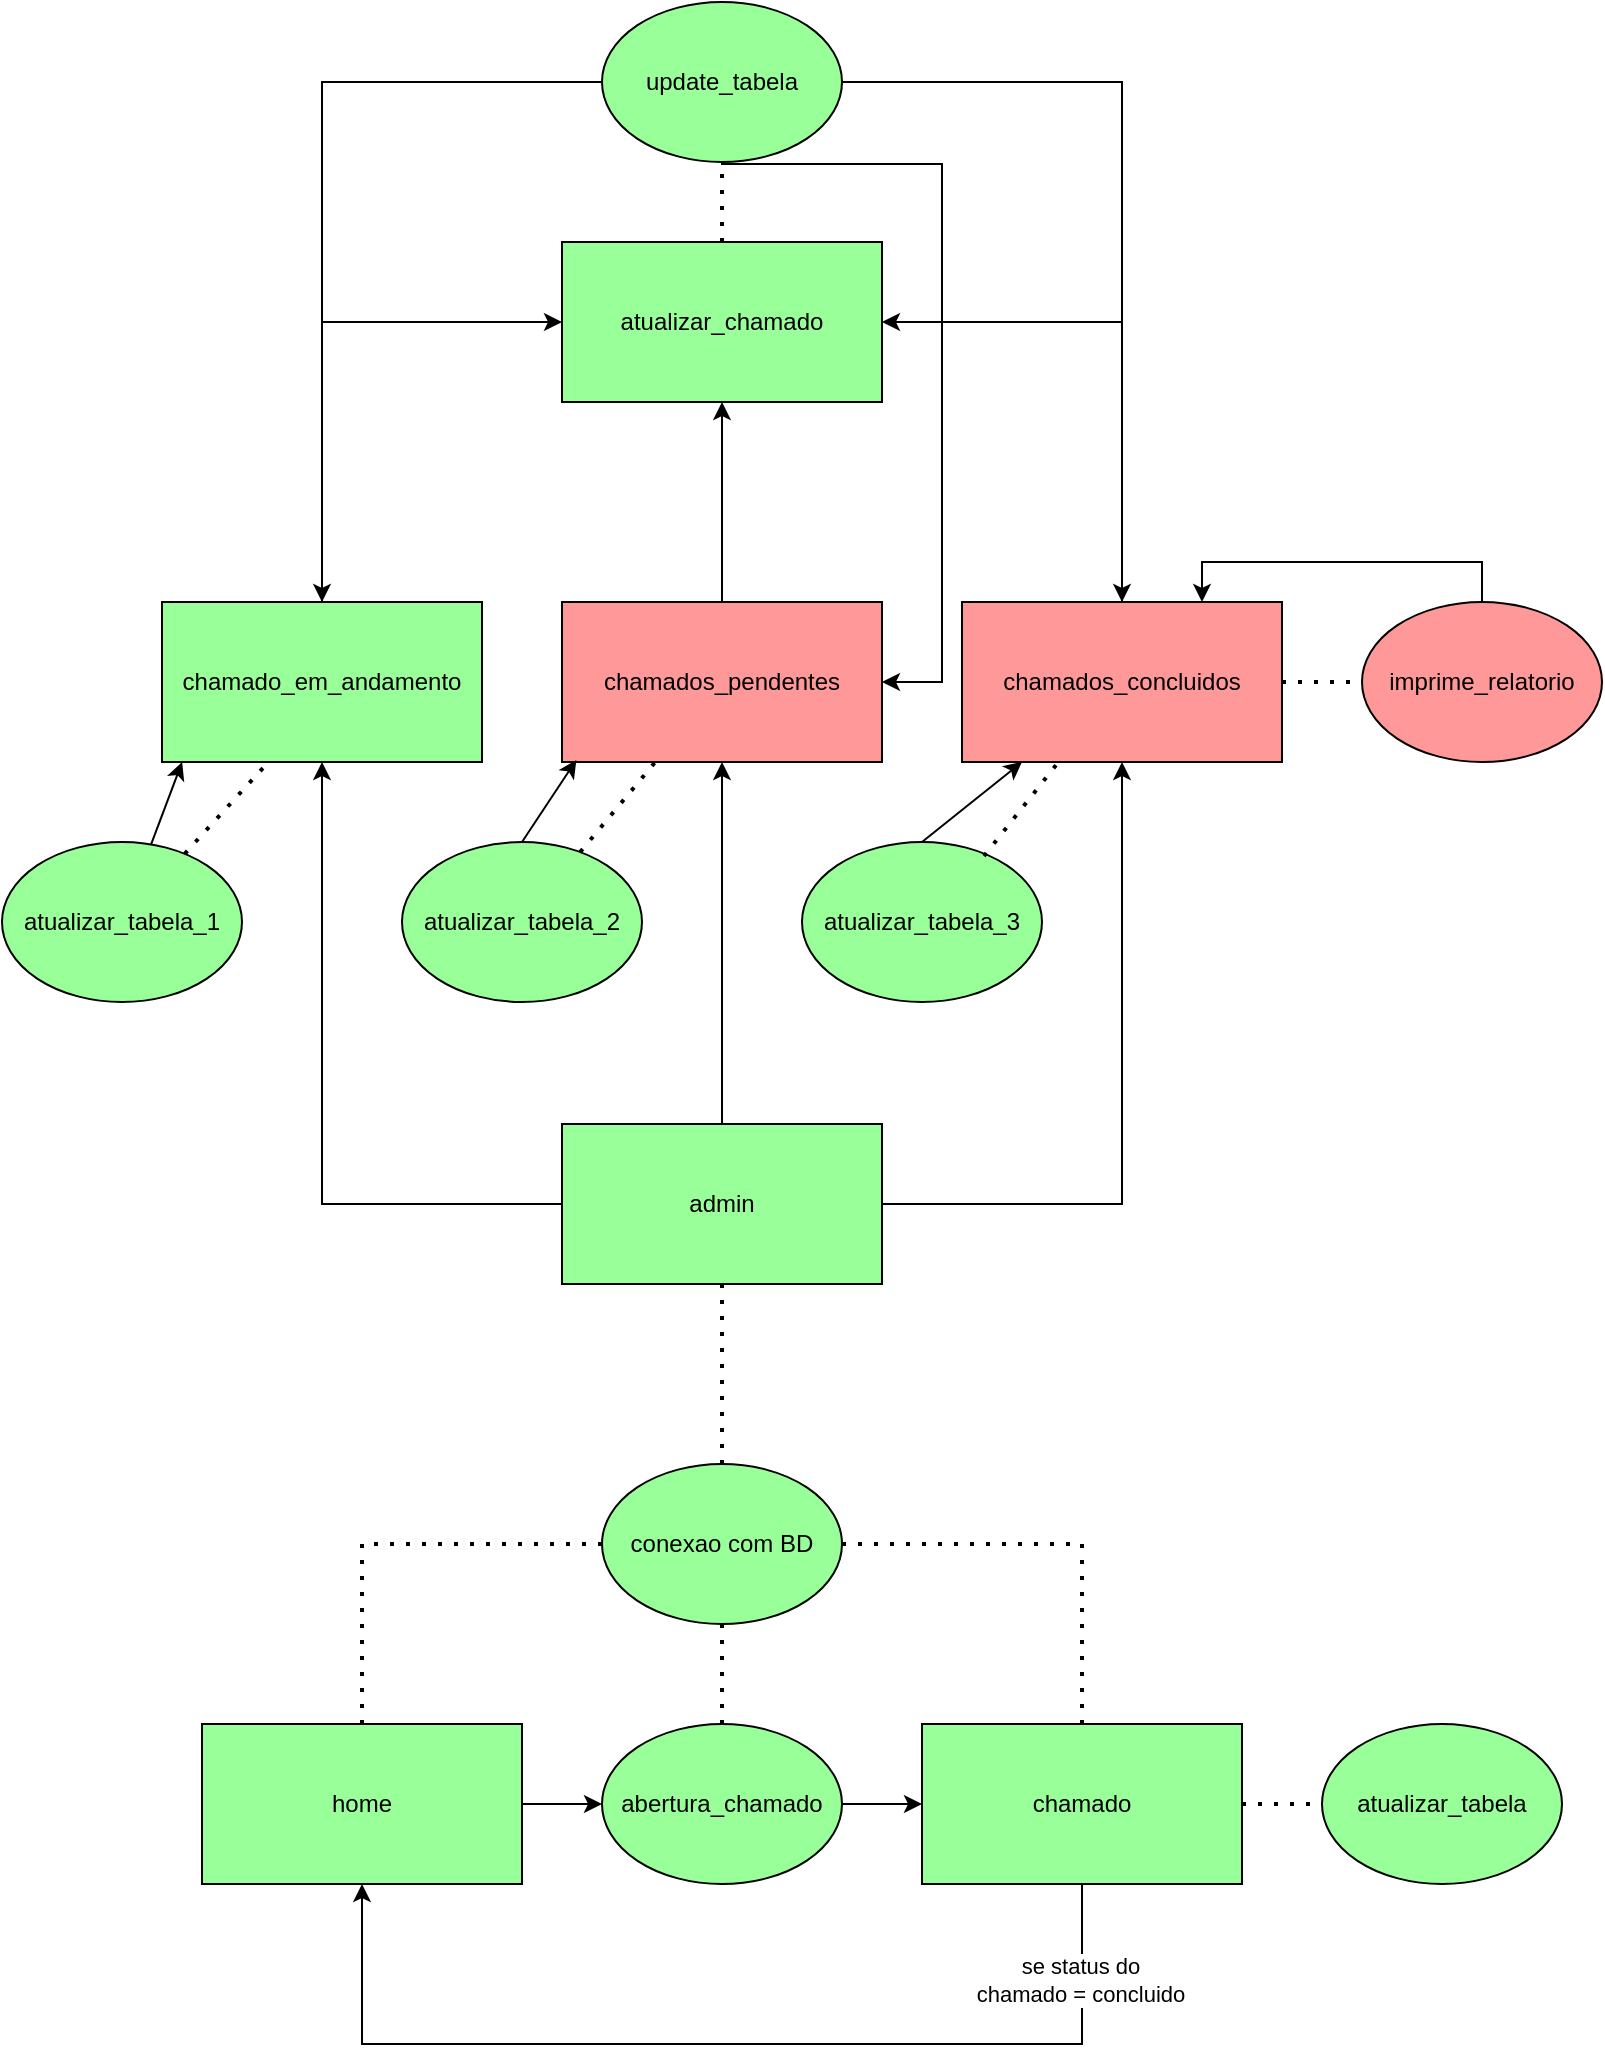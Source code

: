 <mxfile version="21.0.8" type="github">
  <diagram name="Página-1" id="KPXgi-UX2MajdnbyNQGS">
    <mxGraphModel dx="2093" dy="1865" grid="1" gridSize="10" guides="1" tooltips="1" connect="1" arrows="1" fold="1" page="1" pageScale="1" pageWidth="827" pageHeight="1169" math="0" shadow="0">
      <root>
        <mxCell id="0" />
        <mxCell id="1" parent="0" />
        <mxCell id="w-20aDRWs6tAkl76wKMx-5" value="" style="edgeStyle=orthogonalEdgeStyle;rounded=0;orthogonalLoop=1;jettySize=auto;html=1;fillColor=#99FF99;" parent="1" source="w-20aDRWs6tAkl76wKMx-1" target="w-20aDRWs6tAkl76wKMx-4" edge="1">
          <mxGeometry relative="1" as="geometry" />
        </mxCell>
        <mxCell id="w-20aDRWs6tAkl76wKMx-1" value="home" style="rounded=0;whiteSpace=wrap;html=1;fillColor=#99FF99;" parent="1" vertex="1">
          <mxGeometry x="-20" y="61" width="160" height="80" as="geometry" />
        </mxCell>
        <mxCell id="w-20aDRWs6tAkl76wKMx-16" style="edgeStyle=orthogonalEdgeStyle;rounded=0;orthogonalLoop=1;jettySize=auto;html=1;exitX=0.5;exitY=1;exitDx=0;exitDy=0;entryX=0.5;entryY=1;entryDx=0;entryDy=0;fillColor=#99FF99;" parent="1" source="w-20aDRWs6tAkl76wKMx-3" target="w-20aDRWs6tAkl76wKMx-1" edge="1">
          <mxGeometry relative="1" as="geometry">
            <Array as="points">
              <mxPoint x="420" y="221" />
              <mxPoint x="60" y="221" />
            </Array>
          </mxGeometry>
        </mxCell>
        <mxCell id="w-20aDRWs6tAkl76wKMx-17" value="se status do &lt;br&gt;chamado = concluido" style="edgeLabel;html=1;align=center;verticalAlign=middle;resizable=0;points=[];fillColor=#99FF99;" parent="w-20aDRWs6tAkl76wKMx-16" vertex="1" connectable="0">
          <mxGeometry x="-0.815" y="-1" relative="1" as="geometry">
            <mxPoint as="offset" />
          </mxGeometry>
        </mxCell>
        <mxCell id="w-20aDRWs6tAkl76wKMx-3" value="chamado" style="rounded=0;whiteSpace=wrap;html=1;fillColor=#99FF99;" parent="1" vertex="1">
          <mxGeometry x="340" y="61" width="160" height="80" as="geometry" />
        </mxCell>
        <mxCell id="w-20aDRWs6tAkl76wKMx-6" style="edgeStyle=orthogonalEdgeStyle;rounded=0;orthogonalLoop=1;jettySize=auto;html=1;entryX=0;entryY=0.5;entryDx=0;entryDy=0;fillColor=#99FF99;" parent="1" source="w-20aDRWs6tAkl76wKMx-4" target="w-20aDRWs6tAkl76wKMx-3" edge="1">
          <mxGeometry relative="1" as="geometry" />
        </mxCell>
        <mxCell id="w-20aDRWs6tAkl76wKMx-4" value="abertura_chamado" style="ellipse;whiteSpace=wrap;html=1;rounded=0;fillColor=#99FF99;" parent="1" vertex="1">
          <mxGeometry x="180" y="61" width="120" height="80" as="geometry" />
        </mxCell>
        <mxCell id="w-20aDRWs6tAkl76wKMx-7" value="conexao com BD" style="ellipse;whiteSpace=wrap;html=1;rounded=0;fillColor=#99FF99;" parent="1" vertex="1">
          <mxGeometry x="180" y="-69" width="120" height="80" as="geometry" />
        </mxCell>
        <mxCell id="w-20aDRWs6tAkl76wKMx-14" value="atualizar_tabela" style="ellipse;whiteSpace=wrap;html=1;rounded=0;fillColor=#99FF99;" parent="1" vertex="1">
          <mxGeometry x="540" y="61" width="120" height="80" as="geometry" />
        </mxCell>
        <mxCell id="w-20aDRWs6tAkl76wKMx-20" value="" style="endArrow=none;dashed=1;html=1;dashPattern=1 3;strokeWidth=2;rounded=0;exitX=0.5;exitY=0;exitDx=0;exitDy=0;entryX=0;entryY=0.5;entryDx=0;entryDy=0;" parent="1" source="w-20aDRWs6tAkl76wKMx-1" target="w-20aDRWs6tAkl76wKMx-7" edge="1">
          <mxGeometry width="50" height="50" relative="1" as="geometry">
            <mxPoint x="150" y="11" as="sourcePoint" />
            <mxPoint x="200" y="-39" as="targetPoint" />
            <Array as="points">
              <mxPoint x="60" y="-29" />
            </Array>
          </mxGeometry>
        </mxCell>
        <mxCell id="w-20aDRWs6tAkl76wKMx-21" value="" style="endArrow=none;dashed=1;html=1;dashPattern=1 3;strokeWidth=2;rounded=0;" parent="1" target="w-20aDRWs6tAkl76wKMx-7" edge="1">
          <mxGeometry width="50" height="50" relative="1" as="geometry">
            <mxPoint x="240" y="61" as="sourcePoint" />
            <mxPoint x="240" y="11" as="targetPoint" />
            <Array as="points" />
          </mxGeometry>
        </mxCell>
        <mxCell id="w-20aDRWs6tAkl76wKMx-22" value="" style="endArrow=none;dashed=1;html=1;dashPattern=1 3;strokeWidth=2;rounded=0;exitX=0.5;exitY=0;exitDx=0;exitDy=0;entryX=1;entryY=0.5;entryDx=0;entryDy=0;" parent="1" source="w-20aDRWs6tAkl76wKMx-3" target="w-20aDRWs6tAkl76wKMx-7" edge="1">
          <mxGeometry width="50" height="50" relative="1" as="geometry">
            <mxPoint x="250" y="181" as="sourcePoint" />
            <mxPoint x="250" y="21" as="targetPoint" />
            <Array as="points">
              <mxPoint x="420" y="-29" />
            </Array>
          </mxGeometry>
        </mxCell>
        <mxCell id="w-20aDRWs6tAkl76wKMx-23" value="" style="endArrow=none;dashed=1;html=1;dashPattern=1 3;strokeWidth=2;rounded=0;exitX=1;exitY=0.5;exitDx=0;exitDy=0;entryX=0;entryY=0.5;entryDx=0;entryDy=0;" parent="1" source="w-20aDRWs6tAkl76wKMx-3" target="w-20aDRWs6tAkl76wKMx-14" edge="1">
          <mxGeometry width="50" height="50" relative="1" as="geometry">
            <mxPoint x="430" y="71" as="sourcePoint" />
            <mxPoint x="310" y="-129" as="targetPoint" />
            <Array as="points" />
          </mxGeometry>
        </mxCell>
        <mxCell id="AwAzdxmJKx9s8siGFr7Z-16" style="edgeStyle=orthogonalEdgeStyle;rounded=0;orthogonalLoop=1;jettySize=auto;html=1;entryX=0.5;entryY=1;entryDx=0;entryDy=0;" edge="1" parent="1" source="w-20aDRWs6tAkl76wKMx-24" target="AwAzdxmJKx9s8siGFr7Z-3">
          <mxGeometry relative="1" as="geometry" />
        </mxCell>
        <mxCell id="AwAzdxmJKx9s8siGFr7Z-17" style="edgeStyle=orthogonalEdgeStyle;rounded=0;orthogonalLoop=1;jettySize=auto;html=1;exitX=0.5;exitY=0;exitDx=0;exitDy=0;entryX=0.5;entryY=1;entryDx=0;entryDy=0;" edge="1" parent="1" source="w-20aDRWs6tAkl76wKMx-24" target="AwAzdxmJKx9s8siGFr7Z-4">
          <mxGeometry relative="1" as="geometry" />
        </mxCell>
        <mxCell id="AwAzdxmJKx9s8siGFr7Z-18" style="edgeStyle=orthogonalEdgeStyle;rounded=0;orthogonalLoop=1;jettySize=auto;html=1;entryX=0.5;entryY=1;entryDx=0;entryDy=0;" edge="1" parent="1" source="w-20aDRWs6tAkl76wKMx-24" target="AwAzdxmJKx9s8siGFr7Z-5">
          <mxGeometry relative="1" as="geometry" />
        </mxCell>
        <mxCell id="w-20aDRWs6tAkl76wKMx-24" value="admin" style="rounded=0;whiteSpace=wrap;html=1;fillColor=#99FF99;" parent="1" vertex="1">
          <mxGeometry x="160" y="-239" width="160" height="80" as="geometry" />
        </mxCell>
        <mxCell id="w-20aDRWs6tAkl76wKMx-25" value="" style="endArrow=none;dashed=1;html=1;dashPattern=1 3;strokeWidth=2;rounded=0;exitX=0.5;exitY=0;exitDx=0;exitDy=0;entryX=0.5;entryY=1;entryDx=0;entryDy=0;" parent="1" source="w-20aDRWs6tAkl76wKMx-7" target="w-20aDRWs6tAkl76wKMx-24" edge="1">
          <mxGeometry width="50" height="50" relative="1" as="geometry">
            <mxPoint x="220" y="-209" as="sourcePoint" />
            <mxPoint x="270" y="-259" as="targetPoint" />
            <Array as="points" />
          </mxGeometry>
        </mxCell>
        <mxCell id="AwAzdxmJKx9s8siGFr7Z-32" style="edgeStyle=orthogonalEdgeStyle;rounded=0;orthogonalLoop=1;jettySize=auto;html=1;exitX=0.5;exitY=0;exitDx=0;exitDy=0;entryX=0;entryY=0.5;entryDx=0;entryDy=0;" edge="1" parent="1" source="AwAzdxmJKx9s8siGFr7Z-3" target="AwAzdxmJKx9s8siGFr7Z-31">
          <mxGeometry relative="1" as="geometry" />
        </mxCell>
        <mxCell id="AwAzdxmJKx9s8siGFr7Z-3" value="chamado_em_andamento" style="rounded=0;whiteSpace=wrap;html=1;fillColor=#99FF99;" vertex="1" parent="1">
          <mxGeometry x="-40" y="-500" width="160" height="80" as="geometry" />
        </mxCell>
        <mxCell id="AwAzdxmJKx9s8siGFr7Z-33" style="edgeStyle=orthogonalEdgeStyle;rounded=0;orthogonalLoop=1;jettySize=auto;html=1;exitX=0.5;exitY=0;exitDx=0;exitDy=0;" edge="1" parent="1" source="AwAzdxmJKx9s8siGFr7Z-4" target="AwAzdxmJKx9s8siGFr7Z-31">
          <mxGeometry relative="1" as="geometry" />
        </mxCell>
        <mxCell id="AwAzdxmJKx9s8siGFr7Z-4" value="chamados_pendentes" style="rounded=0;whiteSpace=wrap;html=1;fillColor=#FF9999;" vertex="1" parent="1">
          <mxGeometry x="160" y="-500" width="160" height="80" as="geometry" />
        </mxCell>
        <mxCell id="AwAzdxmJKx9s8siGFr7Z-34" style="edgeStyle=orthogonalEdgeStyle;rounded=0;orthogonalLoop=1;jettySize=auto;html=1;entryX=1;entryY=0.5;entryDx=0;entryDy=0;" edge="1" parent="1" source="AwAzdxmJKx9s8siGFr7Z-5" target="AwAzdxmJKx9s8siGFr7Z-31">
          <mxGeometry relative="1" as="geometry">
            <Array as="points">
              <mxPoint x="440" y="-640" />
            </Array>
          </mxGeometry>
        </mxCell>
        <mxCell id="AwAzdxmJKx9s8siGFr7Z-5" value="chamados_concluidos" style="rounded=0;whiteSpace=wrap;html=1;fillColor=#FF9999;" vertex="1" parent="1">
          <mxGeometry x="360" y="-500" width="160" height="80" as="geometry" />
        </mxCell>
        <mxCell id="AwAzdxmJKx9s8siGFr7Z-45" style="rounded=0;orthogonalLoop=1;jettySize=auto;html=1;exitX=0.5;exitY=0;exitDx=0;exitDy=0;entryX=0.045;entryY=0.987;entryDx=0;entryDy=0;entryPerimeter=0;" edge="1" parent="1" source="AwAzdxmJKx9s8siGFr7Z-6" target="AwAzdxmJKx9s8siGFr7Z-4">
          <mxGeometry relative="1" as="geometry" />
        </mxCell>
        <mxCell id="AwAzdxmJKx9s8siGFr7Z-6" value="atualizar_tabela_2" style="ellipse;whiteSpace=wrap;html=1;rounded=0;fillColor=#99FF99;" vertex="1" parent="1">
          <mxGeometry x="80" y="-380" width="120" height="80" as="geometry" />
        </mxCell>
        <mxCell id="AwAzdxmJKx9s8siGFr7Z-46" style="rounded=0;orthogonalLoop=1;jettySize=auto;html=1;exitX=0.5;exitY=0;exitDx=0;exitDy=0;" edge="1" parent="1" source="AwAzdxmJKx9s8siGFr7Z-7" target="AwAzdxmJKx9s8siGFr7Z-5">
          <mxGeometry relative="1" as="geometry" />
        </mxCell>
        <mxCell id="AwAzdxmJKx9s8siGFr7Z-7" value="atualizar_tabela_3" style="ellipse;whiteSpace=wrap;html=1;rounded=0;fillColor=#99FF99;" vertex="1" parent="1">
          <mxGeometry x="280" y="-380" width="120" height="80" as="geometry" />
        </mxCell>
        <mxCell id="AwAzdxmJKx9s8siGFr7Z-44" style="rounded=0;orthogonalLoop=1;jettySize=auto;html=1;entryX=0.063;entryY=1;entryDx=0;entryDy=0;entryPerimeter=0;" edge="1" parent="1" source="AwAzdxmJKx9s8siGFr7Z-8" target="AwAzdxmJKx9s8siGFr7Z-3">
          <mxGeometry relative="1" as="geometry" />
        </mxCell>
        <mxCell id="AwAzdxmJKx9s8siGFr7Z-8" value="atualizar_tabela_1" style="ellipse;whiteSpace=wrap;html=1;rounded=0;fillColor=#99FF99;" vertex="1" parent="1">
          <mxGeometry x="-120" y="-380" width="120" height="80" as="geometry" />
        </mxCell>
        <mxCell id="AwAzdxmJKx9s8siGFr7Z-25" style="edgeStyle=orthogonalEdgeStyle;rounded=0;orthogonalLoop=1;jettySize=auto;html=1;entryX=0.75;entryY=0;entryDx=0;entryDy=0;fillColor=#FF9999;" edge="1" parent="1" source="AwAzdxmJKx9s8siGFr7Z-21" target="AwAzdxmJKx9s8siGFr7Z-5">
          <mxGeometry relative="1" as="geometry">
            <Array as="points">
              <mxPoint x="620" y="-520" />
              <mxPoint x="480" y="-520" />
            </Array>
          </mxGeometry>
        </mxCell>
        <mxCell id="AwAzdxmJKx9s8siGFr7Z-21" value="imprime_relatorio" style="ellipse;whiteSpace=wrap;html=1;fillColor=#FF9999;rounded=0;" vertex="1" parent="1">
          <mxGeometry x="560" y="-500" width="120" height="80" as="geometry" />
        </mxCell>
        <mxCell id="AwAzdxmJKx9s8siGFr7Z-23" value="" style="endArrow=none;dashed=1;html=1;dashPattern=1 3;strokeWidth=2;rounded=0;fillColor=#FF9999;" edge="1" parent="1" source="AwAzdxmJKx9s8siGFr7Z-5" target="AwAzdxmJKx9s8siGFr7Z-21">
          <mxGeometry width="50" height="50" relative="1" as="geometry">
            <mxPoint x="560" y="-420" as="sourcePoint" />
            <mxPoint x="610" y="-470" as="targetPoint" />
          </mxGeometry>
        </mxCell>
        <mxCell id="AwAzdxmJKx9s8siGFr7Z-26" value="" style="endArrow=none;dashed=1;html=1;dashPattern=1 3;strokeWidth=2;rounded=0;entryX=0.338;entryY=0.988;entryDx=0;entryDy=0;entryPerimeter=0;" edge="1" parent="1" source="AwAzdxmJKx9s8siGFr7Z-8" target="AwAzdxmJKx9s8siGFr7Z-3">
          <mxGeometry width="50" height="50" relative="1" as="geometry">
            <mxPoint x="-40" y="-240" as="sourcePoint" />
            <mxPoint x="10" y="-290" as="targetPoint" />
          </mxGeometry>
        </mxCell>
        <mxCell id="AwAzdxmJKx9s8siGFr7Z-27" value="" style="endArrow=none;dashed=1;html=1;dashPattern=1 3;strokeWidth=2;rounded=0;" edge="1" parent="1" source="AwAzdxmJKx9s8siGFr7Z-6" target="AwAzdxmJKx9s8siGFr7Z-4">
          <mxGeometry width="50" height="50" relative="1" as="geometry">
            <mxPoint x="400" y="-200" as="sourcePoint" />
            <mxPoint x="450" y="-250" as="targetPoint" />
          </mxGeometry>
        </mxCell>
        <mxCell id="AwAzdxmJKx9s8siGFr7Z-28" value="" style="endArrow=none;dashed=1;html=1;dashPattern=1 3;strokeWidth=2;rounded=0;exitX=0.758;exitY=0.088;exitDx=0;exitDy=0;exitPerimeter=0;" edge="1" parent="1" source="AwAzdxmJKx9s8siGFr7Z-7" target="AwAzdxmJKx9s8siGFr7Z-5">
          <mxGeometry width="50" height="50" relative="1" as="geometry">
            <mxPoint x="410" y="-190" as="sourcePoint" />
            <mxPoint x="460" y="-240" as="targetPoint" />
          </mxGeometry>
        </mxCell>
        <mxCell id="AwAzdxmJKx9s8siGFr7Z-31" value="atualizar_chamado" style="rounded=0;whiteSpace=wrap;html=1;fillColor=#99FF99;" vertex="1" parent="1">
          <mxGeometry x="160" y="-680" width="160" height="80" as="geometry" />
        </mxCell>
        <mxCell id="AwAzdxmJKx9s8siGFr7Z-40" style="edgeStyle=orthogonalEdgeStyle;rounded=0;orthogonalLoop=1;jettySize=auto;html=1;exitX=0;exitY=0.5;exitDx=0;exitDy=0;" edge="1" parent="1" source="AwAzdxmJKx9s8siGFr7Z-37" target="AwAzdxmJKx9s8siGFr7Z-3">
          <mxGeometry relative="1" as="geometry" />
        </mxCell>
        <mxCell id="AwAzdxmJKx9s8siGFr7Z-41" style="edgeStyle=orthogonalEdgeStyle;rounded=0;orthogonalLoop=1;jettySize=auto;html=1;exitX=1;exitY=0.5;exitDx=0;exitDy=0;" edge="1" parent="1" source="AwAzdxmJKx9s8siGFr7Z-37" target="AwAzdxmJKx9s8siGFr7Z-5">
          <mxGeometry relative="1" as="geometry" />
        </mxCell>
        <mxCell id="AwAzdxmJKx9s8siGFr7Z-42" style="edgeStyle=orthogonalEdgeStyle;rounded=0;orthogonalLoop=1;jettySize=auto;html=1;exitX=0.5;exitY=1;exitDx=0;exitDy=0;" edge="1" parent="1" source="AwAzdxmJKx9s8siGFr7Z-37" target="AwAzdxmJKx9s8siGFr7Z-4">
          <mxGeometry relative="1" as="geometry">
            <Array as="points">
              <mxPoint x="350" y="-719" />
              <mxPoint x="350" y="-460" />
            </Array>
          </mxGeometry>
        </mxCell>
        <mxCell id="AwAzdxmJKx9s8siGFr7Z-37" value="update_tabela" style="ellipse;whiteSpace=wrap;html=1;rounded=0;fillColor=#99FF99;" vertex="1" parent="1">
          <mxGeometry x="180" y="-800" width="120" height="80" as="geometry" />
        </mxCell>
        <mxCell id="AwAzdxmJKx9s8siGFr7Z-38" value="" style="endArrow=none;dashed=1;html=1;dashPattern=1 3;strokeWidth=2;rounded=0;exitX=0.5;exitY=0;exitDx=0;exitDy=0;" edge="1" parent="1" source="AwAzdxmJKx9s8siGFr7Z-31" target="AwAzdxmJKx9s8siGFr7Z-37">
          <mxGeometry width="50" height="50" relative="1" as="geometry">
            <mxPoint x="180" y="-590" as="sourcePoint" />
            <mxPoint x="230" y="-640" as="targetPoint" />
          </mxGeometry>
        </mxCell>
      </root>
    </mxGraphModel>
  </diagram>
</mxfile>
